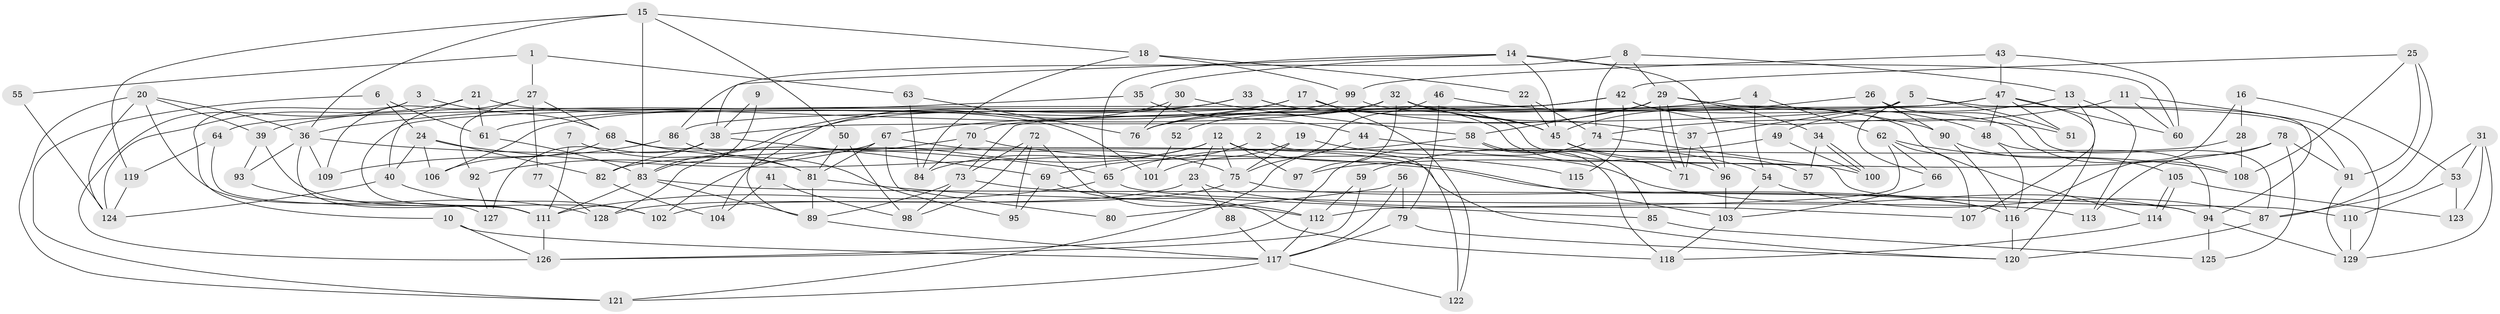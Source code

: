 // Generated by graph-tools (version 1.1) at 2025/11/02/27/25 16:11:20]
// undirected, 129 vertices, 258 edges
graph export_dot {
graph [start="1"]
  node [color=gray90,style=filled];
  1;
  2;
  3;
  4;
  5;
  6;
  7;
  8;
  9;
  10;
  11;
  12;
  13;
  14;
  15;
  16;
  17;
  18;
  19;
  20;
  21;
  22;
  23;
  24;
  25;
  26;
  27;
  28;
  29;
  30;
  31;
  32;
  33;
  34;
  35;
  36;
  37;
  38;
  39;
  40;
  41;
  42;
  43;
  44;
  45;
  46;
  47;
  48;
  49;
  50;
  51;
  52;
  53;
  54;
  55;
  56;
  57;
  58;
  59;
  60;
  61;
  62;
  63;
  64;
  65;
  66;
  67;
  68;
  69;
  70;
  71;
  72;
  73;
  74;
  75;
  76;
  77;
  78;
  79;
  80;
  81;
  82;
  83;
  84;
  85;
  86;
  87;
  88;
  89;
  90;
  91;
  92;
  93;
  94;
  95;
  96;
  97;
  98;
  99;
  100;
  101;
  102;
  103;
  104;
  105;
  106;
  107;
  108;
  109;
  110;
  111;
  112;
  113;
  114;
  115;
  116;
  117;
  118;
  119;
  120;
  121;
  122;
  123;
  124;
  125;
  126;
  127;
  128;
  129;
  1 -- 27;
  1 -- 63;
  1 -- 55;
  2 -- 69;
  2 -- 122;
  3 -- 126;
  3 -- 10;
  3 -- 68;
  4 -- 62;
  4 -- 54;
  4 -- 76;
  5 -- 94;
  5 -- 66;
  5 -- 37;
  5 -- 38;
  5 -- 51;
  6 -- 121;
  6 -- 24;
  6 -- 61;
  7 -- 81;
  7 -- 111;
  8 -- 29;
  8 -- 86;
  8 -- 13;
  8 -- 74;
  9 -- 38;
  9 -- 83;
  10 -- 117;
  10 -- 126;
  11 -- 60;
  11 -- 129;
  11 -- 74;
  12 -- 75;
  12 -- 102;
  12 -- 23;
  12 -- 84;
  12 -- 97;
  12 -- 103;
  13 -- 107;
  13 -- 49;
  13 -- 113;
  14 -- 45;
  14 -- 65;
  14 -- 35;
  14 -- 38;
  14 -- 60;
  14 -- 96;
  15 -- 83;
  15 -- 36;
  15 -- 18;
  15 -- 50;
  15 -- 119;
  16 -- 28;
  16 -- 116;
  16 -- 53;
  17 -- 45;
  17 -- 67;
  17 -- 104;
  17 -- 122;
  18 -- 99;
  18 -- 22;
  18 -- 84;
  19 -- 75;
  19 -- 94;
  19 -- 101;
  20 -- 127;
  20 -- 121;
  20 -- 36;
  20 -- 39;
  20 -- 124;
  21 -- 61;
  21 -- 40;
  21 -- 101;
  21 -- 124;
  22 -- 74;
  22 -- 45;
  23 -- 128;
  23 -- 88;
  23 -- 107;
  24 -- 116;
  24 -- 106;
  24 -- 40;
  24 -- 82;
  25 -- 42;
  25 -- 87;
  25 -- 91;
  25 -- 108;
  26 -- 87;
  26 -- 45;
  26 -- 90;
  27 -- 109;
  27 -- 68;
  27 -- 77;
  27 -- 92;
  28 -- 82;
  28 -- 108;
  29 -- 71;
  29 -- 71;
  29 -- 76;
  29 -- 34;
  29 -- 48;
  29 -- 58;
  30 -- 76;
  30 -- 89;
  30 -- 58;
  31 -- 123;
  31 -- 129;
  31 -- 53;
  31 -- 87;
  32 -- 91;
  32 -- 37;
  32 -- 39;
  32 -- 45;
  32 -- 52;
  32 -- 76;
  32 -- 97;
  33 -- 96;
  33 -- 83;
  33 -- 61;
  33 -- 100;
  34 -- 100;
  34 -- 100;
  34 -- 57;
  35 -- 36;
  35 -- 44;
  36 -- 65;
  36 -- 93;
  36 -- 109;
  36 -- 111;
  37 -- 71;
  37 -- 96;
  38 -- 69;
  38 -- 82;
  38 -- 127;
  39 -- 93;
  39 -- 102;
  40 -- 124;
  40 -- 102;
  41 -- 104;
  41 -- 98;
  42 -- 51;
  42 -- 111;
  42 -- 64;
  42 -- 86;
  42 -- 108;
  42 -- 115;
  43 -- 47;
  43 -- 60;
  43 -- 99;
  44 -- 54;
  44 -- 121;
  45 -- 57;
  45 -- 71;
  46 -- 90;
  46 -- 75;
  46 -- 79;
  47 -- 48;
  47 -- 73;
  47 -- 51;
  47 -- 60;
  47 -- 70;
  47 -- 120;
  48 -- 94;
  48 -- 116;
  49 -- 100;
  49 -- 59;
  50 -- 81;
  50 -- 98;
  52 -- 101;
  53 -- 110;
  53 -- 123;
  54 -- 103;
  54 -- 87;
  55 -- 124;
  56 -- 117;
  56 -- 79;
  56 -- 80;
  58 -- 65;
  58 -- 85;
  58 -- 118;
  59 -- 126;
  59 -- 112;
  61 -- 83;
  62 -- 112;
  62 -- 108;
  62 -- 66;
  62 -- 107;
  63 -- 76;
  63 -- 84;
  64 -- 119;
  64 -- 111;
  65 -- 111;
  65 -- 113;
  66 -- 103;
  67 -- 81;
  67 -- 75;
  67 -- 80;
  67 -- 92;
  68 -- 81;
  68 -- 106;
  68 -- 120;
  69 -- 118;
  69 -- 95;
  70 -- 84;
  70 -- 115;
  70 -- 128;
  72 -- 112;
  72 -- 73;
  72 -- 95;
  72 -- 98;
  73 -- 98;
  73 -- 85;
  73 -- 89;
  74 -- 110;
  74 -- 126;
  75 -- 116;
  75 -- 102;
  77 -- 128;
  78 -- 113;
  78 -- 97;
  78 -- 91;
  78 -- 125;
  79 -- 120;
  79 -- 117;
  81 -- 89;
  81 -- 112;
  82 -- 104;
  83 -- 111;
  83 -- 89;
  83 -- 94;
  85 -- 125;
  86 -- 95;
  86 -- 109;
  87 -- 120;
  88 -- 117;
  89 -- 117;
  90 -- 116;
  90 -- 105;
  91 -- 129;
  92 -- 127;
  93 -- 128;
  94 -- 129;
  94 -- 125;
  96 -- 103;
  99 -- 114;
  99 -- 106;
  103 -- 118;
  105 -- 114;
  105 -- 114;
  105 -- 123;
  110 -- 129;
  111 -- 126;
  112 -- 117;
  114 -- 118;
  116 -- 120;
  117 -- 121;
  117 -- 122;
  119 -- 124;
}
